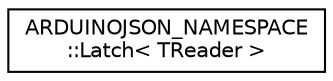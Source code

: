 digraph "Graphical Class Hierarchy"
{
 // LATEX_PDF_SIZE
  edge [fontname="Helvetica",fontsize="10",labelfontname="Helvetica",labelfontsize="10"];
  node [fontname="Helvetica",fontsize="10",shape=record];
  rankdir="LR";
  Node0 [label="ARDUINOJSON_NAMESPACE\l::Latch\< TReader \>",height=0.2,width=0.4,color="black", fillcolor="white", style="filled",URL="$classARDUINOJSON__NAMESPACE_1_1Latch.html",tooltip=" "];
}
